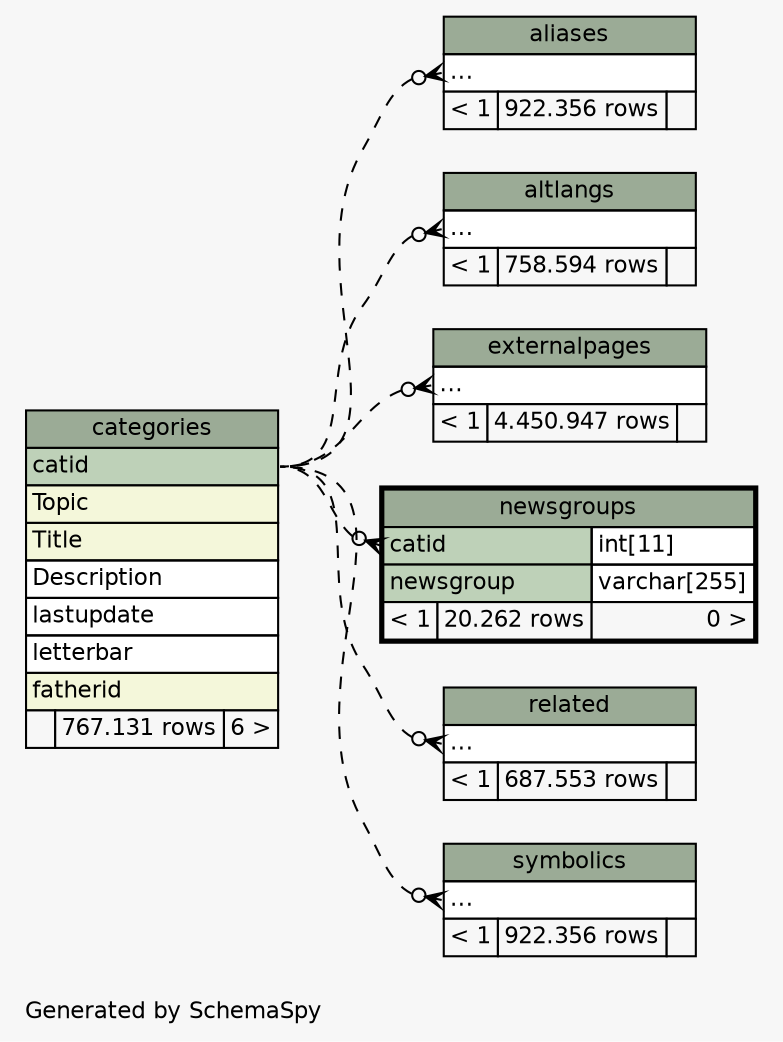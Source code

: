 // dot 2.26.3 on Linux 2.6.32-5-amd64
// SchemaSpy rev 590
digraph "impliedTwoDegreesRelationshipsDiagram" {
  graph [
    rankdir="RL"
    bgcolor="#f7f7f7"
    label="\nGenerated by SchemaSpy"
    labeljust="l"
    nodesep="0.18"
    ranksep="0.46"
    fontname="Helvetica"
    fontsize="11"
  ];
  node [
    fontname="Helvetica"
    fontsize="11"
    shape="plaintext"
  ];
  edge [
    arrowsize="0.8"
  ];
  "aliases":"elipses":w -> "categories":"catid":e [arrowhead=none dir=back arrowtail=crowodot style=dashed];
  "altlangs":"elipses":w -> "categories":"catid":e [arrowhead=none dir=back arrowtail=crowodot style=dashed];
  "externalpages":"elipses":w -> "categories":"catid":e [arrowhead=none dir=back arrowtail=crowodot style=dashed];
  "newsgroups":"catid":w -> "categories":"catid":e [arrowhead=none dir=back arrowtail=crowodot style=dashed];
  "related":"elipses":w -> "categories":"catid":e [arrowhead=none dir=back arrowtail=crowodot style=dashed];
  "symbolics":"elipses":w -> "categories":"catid":e [arrowhead=none dir=back arrowtail=crowodot style=dashed];
  "aliases" [
    label=<
    <TABLE BORDER="0" CELLBORDER="1" CELLSPACING="0" BGCOLOR="#ffffff">
      <TR><TD COLSPAN="3" BGCOLOR="#9bab96" ALIGN="CENTER">aliases</TD></TR>
      <TR><TD PORT="elipses" COLSPAN="3" ALIGN="LEFT">...</TD></TR>
      <TR><TD ALIGN="LEFT" BGCOLOR="#f7f7f7">&lt; 1</TD><TD ALIGN="RIGHT" BGCOLOR="#f7f7f7">922.356 rows</TD><TD ALIGN="RIGHT" BGCOLOR="#f7f7f7">  </TD></TR>
    </TABLE>>
    URL="aliases.html"
    tooltip="aliases"
  ];
  "altlangs" [
    label=<
    <TABLE BORDER="0" CELLBORDER="1" CELLSPACING="0" BGCOLOR="#ffffff">
      <TR><TD COLSPAN="3" BGCOLOR="#9bab96" ALIGN="CENTER">altlangs</TD></TR>
      <TR><TD PORT="elipses" COLSPAN="3" ALIGN="LEFT">...</TD></TR>
      <TR><TD ALIGN="LEFT" BGCOLOR="#f7f7f7">&lt; 1</TD><TD ALIGN="RIGHT" BGCOLOR="#f7f7f7">758.594 rows</TD><TD ALIGN="RIGHT" BGCOLOR="#f7f7f7">  </TD></TR>
    </TABLE>>
    URL="altlangs.html"
    tooltip="altlangs"
  ];
  "categories" [
    label=<
    <TABLE BORDER="0" CELLBORDER="1" CELLSPACING="0" BGCOLOR="#ffffff">
      <TR><TD COLSPAN="3" BGCOLOR="#9bab96" ALIGN="CENTER">categories</TD></TR>
      <TR><TD PORT="catid" COLSPAN="3" BGCOLOR="#bed1b8" ALIGN="LEFT">catid</TD></TR>
      <TR><TD PORT="Topic" COLSPAN="3" BGCOLOR="#f4f7da" ALIGN="LEFT">Topic</TD></TR>
      <TR><TD PORT="Title" COLSPAN="3" BGCOLOR="#f4f7da" ALIGN="LEFT">Title</TD></TR>
      <TR><TD PORT="Description" COLSPAN="3" ALIGN="LEFT">Description</TD></TR>
      <TR><TD PORT="lastupdate" COLSPAN="3" ALIGN="LEFT">lastupdate</TD></TR>
      <TR><TD PORT="letterbar" COLSPAN="3" ALIGN="LEFT">letterbar</TD></TR>
      <TR><TD PORT="fatherid" COLSPAN="3" BGCOLOR="#f4f7da" ALIGN="LEFT">fatherid</TD></TR>
      <TR><TD ALIGN="LEFT" BGCOLOR="#f7f7f7">  </TD><TD ALIGN="RIGHT" BGCOLOR="#f7f7f7">767.131 rows</TD><TD ALIGN="RIGHT" BGCOLOR="#f7f7f7">6 &gt;</TD></TR>
    </TABLE>>
    URL="categories.html"
    tooltip="categories"
  ];
  "externalpages" [
    label=<
    <TABLE BORDER="0" CELLBORDER="1" CELLSPACING="0" BGCOLOR="#ffffff">
      <TR><TD COLSPAN="3" BGCOLOR="#9bab96" ALIGN="CENTER">externalpages</TD></TR>
      <TR><TD PORT="elipses" COLSPAN="3" ALIGN="LEFT">...</TD></TR>
      <TR><TD ALIGN="LEFT" BGCOLOR="#f7f7f7">&lt; 1</TD><TD ALIGN="RIGHT" BGCOLOR="#f7f7f7">4.450.947 rows</TD><TD ALIGN="RIGHT" BGCOLOR="#f7f7f7">  </TD></TR>
    </TABLE>>
    URL="externalpages.html"
    tooltip="externalpages"
  ];
  "newsgroups" [
    label=<
    <TABLE BORDER="2" CELLBORDER="1" CELLSPACING="0" BGCOLOR="#ffffff">
      <TR><TD COLSPAN="3" BGCOLOR="#9bab96" ALIGN="CENTER">newsgroups</TD></TR>
      <TR><TD PORT="catid" COLSPAN="2" BGCOLOR="#bed1b8" ALIGN="LEFT">catid</TD><TD PORT="catid.type" ALIGN="LEFT">int[11]</TD></TR>
      <TR><TD PORT="newsgroup" COLSPAN="2" BGCOLOR="#bed1b8" ALIGN="LEFT">newsgroup</TD><TD PORT="newsgroup.type" ALIGN="LEFT">varchar[255]</TD></TR>
      <TR><TD ALIGN="LEFT" BGCOLOR="#f7f7f7">&lt; 1</TD><TD ALIGN="RIGHT" BGCOLOR="#f7f7f7">20.262 rows</TD><TD ALIGN="RIGHT" BGCOLOR="#f7f7f7">0 &gt;</TD></TR>
    </TABLE>>
    URL="newsgroups.html"
    tooltip="newsgroups"
  ];
  "related" [
    label=<
    <TABLE BORDER="0" CELLBORDER="1" CELLSPACING="0" BGCOLOR="#ffffff">
      <TR><TD COLSPAN="3" BGCOLOR="#9bab96" ALIGN="CENTER">related</TD></TR>
      <TR><TD PORT="elipses" COLSPAN="3" ALIGN="LEFT">...</TD></TR>
      <TR><TD ALIGN="LEFT" BGCOLOR="#f7f7f7">&lt; 1</TD><TD ALIGN="RIGHT" BGCOLOR="#f7f7f7">687.553 rows</TD><TD ALIGN="RIGHT" BGCOLOR="#f7f7f7">  </TD></TR>
    </TABLE>>
    URL="related.html"
    tooltip="related"
  ];
  "symbolics" [
    label=<
    <TABLE BORDER="0" CELLBORDER="1" CELLSPACING="0" BGCOLOR="#ffffff">
      <TR><TD COLSPAN="3" BGCOLOR="#9bab96" ALIGN="CENTER">symbolics</TD></TR>
      <TR><TD PORT="elipses" COLSPAN="3" ALIGN="LEFT">...</TD></TR>
      <TR><TD ALIGN="LEFT" BGCOLOR="#f7f7f7">&lt; 1</TD><TD ALIGN="RIGHT" BGCOLOR="#f7f7f7">922.356 rows</TD><TD ALIGN="RIGHT" BGCOLOR="#f7f7f7">  </TD></TR>
    </TABLE>>
    URL="symbolics.html"
    tooltip="symbolics"
  ];
}
